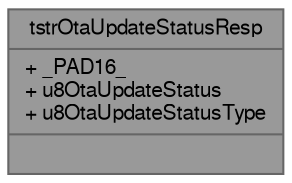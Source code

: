digraph "tstrOtaUpdateStatusResp"
{
 // LATEX_PDF_SIZE
  bgcolor="transparent";
  edge [fontname=FreeSans,fontsize=10,labelfontname=FreeSans,labelfontsize=10];
  node [fontname=FreeSans,fontsize=10,shape=box,height=0.2,width=0.4];
  Node1 [shape=record,label="{tstrOtaUpdateStatusResp\n|+ _PAD16_\l+ u8OtaUpdateStatus\l+ u8OtaUpdateStatusType\l|}",height=0.2,width=0.4,color="gray40", fillcolor="grey60", style="filled", fontcolor="black",tooltip="This struct contains the OTA update status."];
}

